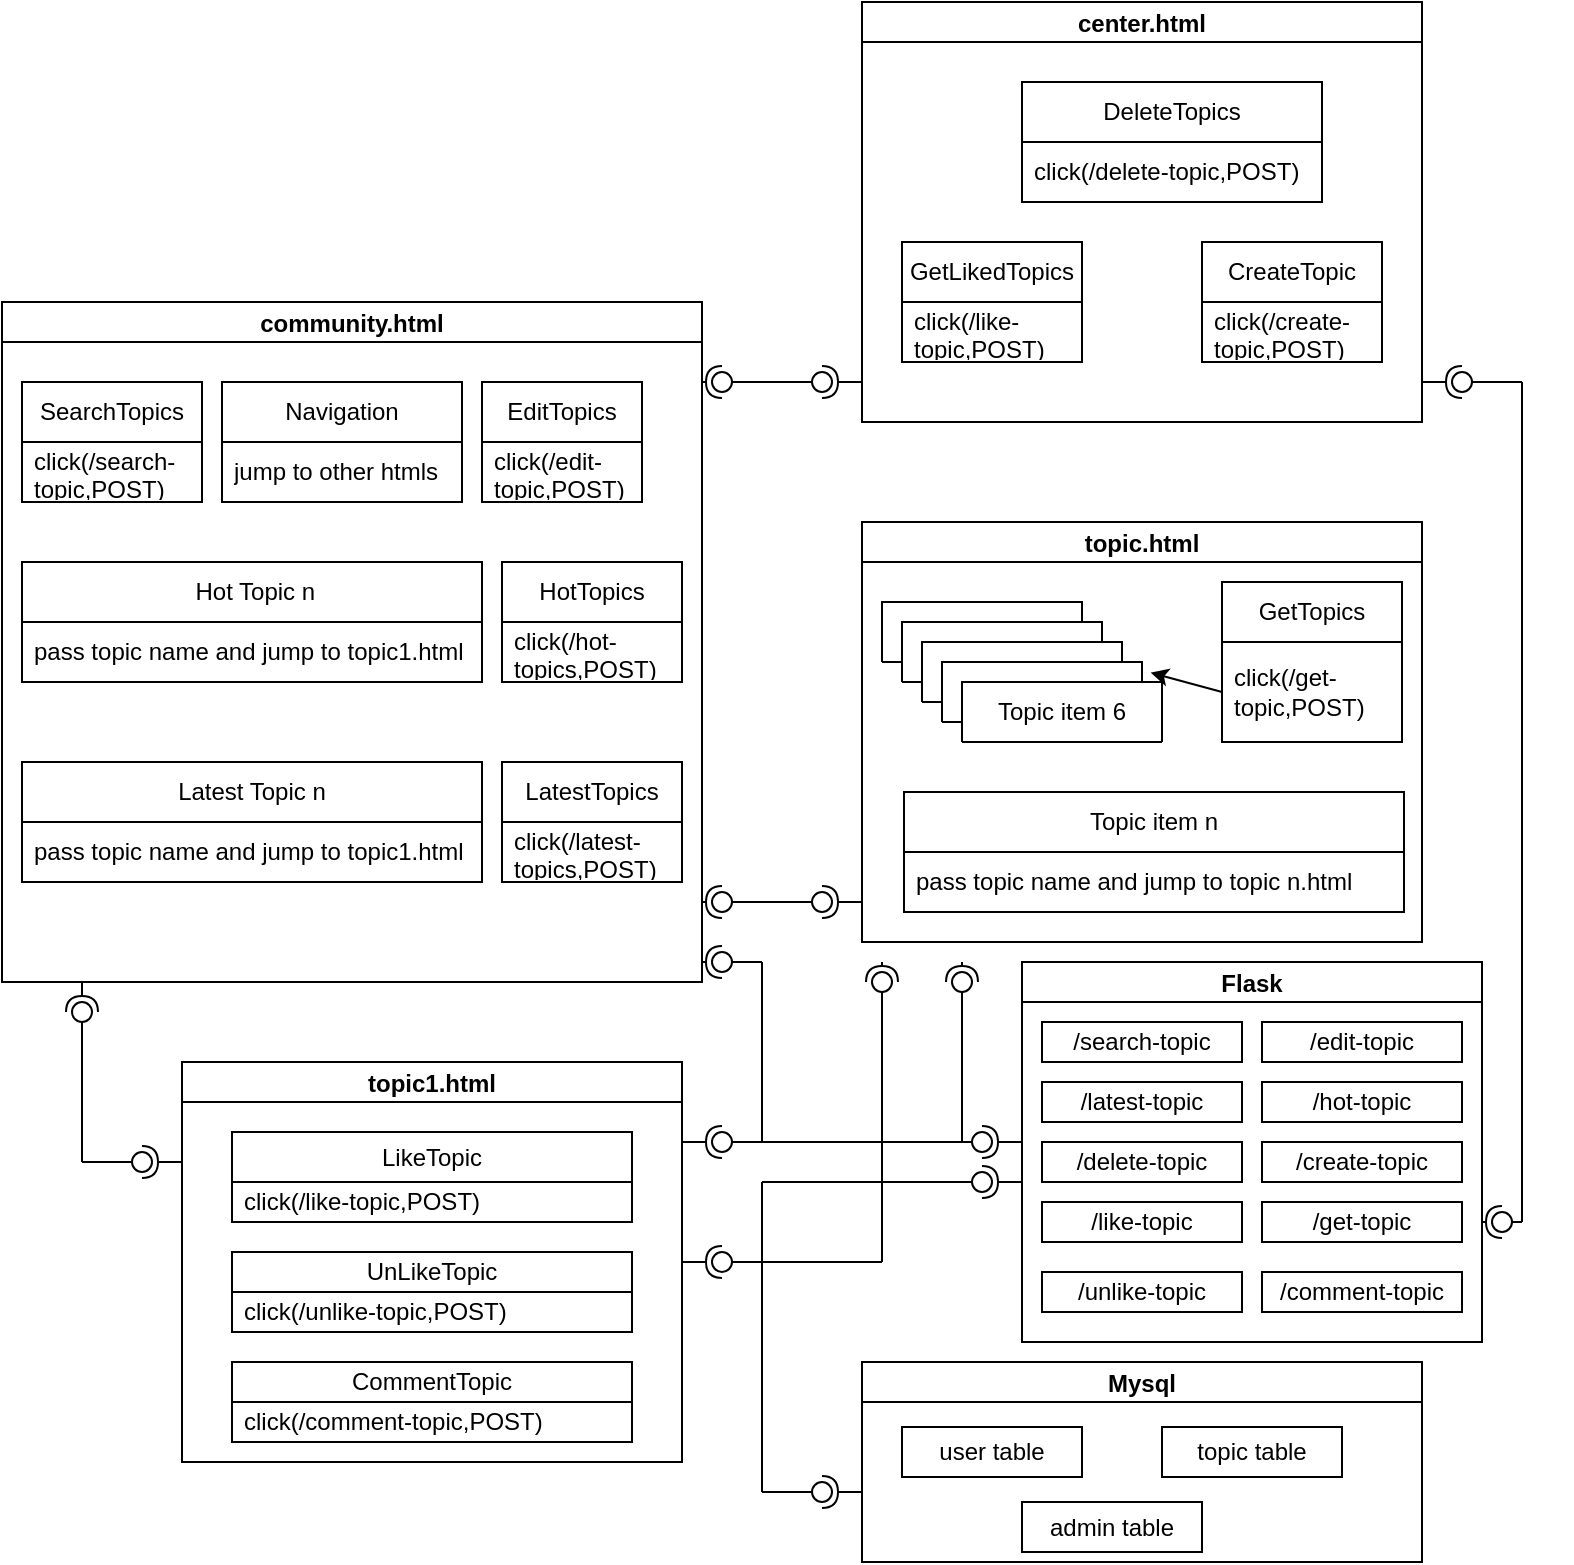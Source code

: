 <mxfile version="25.0.3">
  <diagram name="第 1 页" id="9aU37iixjl-0rO1E9T7V">
    <mxGraphModel dx="912" dy="1890" grid="1" gridSize="10" guides="1" tooltips="1" connect="1" arrows="1" fold="1" page="1" pageScale="1" pageWidth="827" pageHeight="1169" math="0" shadow="0">
      <root>
        <mxCell id="0" />
        <mxCell id="1" parent="0" />
        <mxCell id="UI6-dDAzTKjLKQ1iZGnM-1" value="community.html" style="swimlane;startSize=20;" vertex="1" parent="1">
          <mxGeometry x="10" y="90" width="350" height="340" as="geometry" />
        </mxCell>
        <mxCell id="UI6-dDAzTKjLKQ1iZGnM-4" value="&amp;nbsp;Hot Topic n" style="swimlane;fontStyle=0;childLayout=stackLayout;horizontal=1;startSize=30;horizontalStack=0;resizeParent=1;resizeParentMax=0;resizeLast=0;collapsible=1;marginBottom=0;whiteSpace=wrap;html=1;" vertex="1" parent="UI6-dDAzTKjLKQ1iZGnM-1">
          <mxGeometry x="10" y="130" width="230" height="60" as="geometry" />
        </mxCell>
        <mxCell id="UI6-dDAzTKjLKQ1iZGnM-5" value="pass topic name and jump to topic1.html&amp;nbsp;" style="text;strokeColor=none;fillColor=none;align=left;verticalAlign=middle;spacingLeft=4;spacingRight=4;overflow=hidden;points=[[0,0.5],[1,0.5]];portConstraint=eastwest;rotatable=0;whiteSpace=wrap;html=1;" vertex="1" parent="UI6-dDAzTKjLKQ1iZGnM-4">
          <mxGeometry y="30" width="230" height="30" as="geometry" />
        </mxCell>
        <mxCell id="UI6-dDAzTKjLKQ1iZGnM-6" value="Navigation" style="swimlane;fontStyle=0;childLayout=stackLayout;horizontal=1;startSize=30;horizontalStack=0;resizeParent=1;resizeParentMax=0;resizeLast=0;collapsible=1;marginBottom=0;whiteSpace=wrap;html=1;" vertex="1" parent="UI6-dDAzTKjLKQ1iZGnM-1">
          <mxGeometry x="110" y="40" width="120" height="60" as="geometry" />
        </mxCell>
        <mxCell id="UI6-dDAzTKjLKQ1iZGnM-7" value="jump to other htmls" style="text;strokeColor=none;fillColor=none;align=left;verticalAlign=middle;spacingLeft=4;spacingRight=4;overflow=hidden;points=[[0,0.5],[1,0.5]];portConstraint=eastwest;rotatable=0;whiteSpace=wrap;html=1;" vertex="1" parent="UI6-dDAzTKjLKQ1iZGnM-6">
          <mxGeometry y="30" width="120" height="30" as="geometry" />
        </mxCell>
        <mxCell id="UI6-dDAzTKjLKQ1iZGnM-8" value="SearchTopics" style="swimlane;fontStyle=0;childLayout=stackLayout;horizontal=1;startSize=30;horizontalStack=0;resizeParent=1;resizeParentMax=0;resizeLast=0;collapsible=1;marginBottom=0;whiteSpace=wrap;html=1;" vertex="1" parent="UI6-dDAzTKjLKQ1iZGnM-1">
          <mxGeometry x="10" y="40" width="90" height="60" as="geometry" />
        </mxCell>
        <mxCell id="UI6-dDAzTKjLKQ1iZGnM-9" value="click(/search-topic,POST)" style="text;strokeColor=none;fillColor=none;align=left;verticalAlign=middle;spacingLeft=4;spacingRight=4;overflow=hidden;points=[[0,0.5],[1,0.5]];portConstraint=eastwest;rotatable=0;whiteSpace=wrap;html=1;" vertex="1" parent="UI6-dDAzTKjLKQ1iZGnM-8">
          <mxGeometry y="30" width="90" height="30" as="geometry" />
        </mxCell>
        <mxCell id="UI6-dDAzTKjLKQ1iZGnM-95" value="Latest Topic n" style="swimlane;fontStyle=0;childLayout=stackLayout;horizontal=1;startSize=30;horizontalStack=0;resizeParent=1;resizeParentMax=0;resizeLast=0;collapsible=1;marginBottom=0;whiteSpace=wrap;html=1;" vertex="1" parent="UI6-dDAzTKjLKQ1iZGnM-1">
          <mxGeometry x="10" y="230" width="230" height="60" as="geometry" />
        </mxCell>
        <mxCell id="UI6-dDAzTKjLKQ1iZGnM-96" value="pass topic name and jump to topic1.html&amp;nbsp;" style="text;strokeColor=none;fillColor=none;align=left;verticalAlign=middle;spacingLeft=4;spacingRight=4;overflow=hidden;points=[[0,0.5],[1,0.5]];portConstraint=eastwest;rotatable=0;whiteSpace=wrap;html=1;" vertex="1" parent="UI6-dDAzTKjLKQ1iZGnM-95">
          <mxGeometry y="30" width="230" height="30" as="geometry" />
        </mxCell>
        <mxCell id="UI6-dDAzTKjLKQ1iZGnM-105" value="EditTopics" style="swimlane;fontStyle=0;childLayout=stackLayout;horizontal=1;startSize=30;horizontalStack=0;resizeParent=1;resizeParentMax=0;resizeLast=0;collapsible=1;marginBottom=0;whiteSpace=wrap;html=1;" vertex="1" parent="UI6-dDAzTKjLKQ1iZGnM-1">
          <mxGeometry x="240" y="40" width="80" height="60" as="geometry" />
        </mxCell>
        <mxCell id="UI6-dDAzTKjLKQ1iZGnM-106" value="click(/edit-topic,POST)" style="text;strokeColor=none;fillColor=none;align=left;verticalAlign=middle;spacingLeft=4;spacingRight=4;overflow=hidden;points=[[0,0.5],[1,0.5]];portConstraint=eastwest;rotatable=0;whiteSpace=wrap;html=1;" vertex="1" parent="UI6-dDAzTKjLKQ1iZGnM-105">
          <mxGeometry y="30" width="80" height="30" as="geometry" />
        </mxCell>
        <mxCell id="UI6-dDAzTKjLKQ1iZGnM-107" value="HotTopics" style="swimlane;fontStyle=0;childLayout=stackLayout;horizontal=1;startSize=30;horizontalStack=0;resizeParent=1;resizeParentMax=0;resizeLast=0;collapsible=1;marginBottom=0;whiteSpace=wrap;html=1;" vertex="1" parent="UI6-dDAzTKjLKQ1iZGnM-1">
          <mxGeometry x="250" y="130" width="90" height="60" as="geometry" />
        </mxCell>
        <mxCell id="UI6-dDAzTKjLKQ1iZGnM-108" value="click(/hot-topics,POST)" style="text;strokeColor=none;fillColor=none;align=left;verticalAlign=middle;spacingLeft=4;spacingRight=4;overflow=hidden;points=[[0,0.5],[1,0.5]];portConstraint=eastwest;rotatable=0;whiteSpace=wrap;html=1;" vertex="1" parent="UI6-dDAzTKjLKQ1iZGnM-107">
          <mxGeometry y="30" width="90" height="30" as="geometry" />
        </mxCell>
        <mxCell id="UI6-dDAzTKjLKQ1iZGnM-124" value="LatestTopics" style="swimlane;fontStyle=0;childLayout=stackLayout;horizontal=1;startSize=30;horizontalStack=0;resizeParent=1;resizeParentMax=0;resizeLast=0;collapsible=1;marginBottom=0;whiteSpace=wrap;html=1;" vertex="1" parent="UI6-dDAzTKjLKQ1iZGnM-1">
          <mxGeometry x="250" y="230" width="90" height="60" as="geometry" />
        </mxCell>
        <mxCell id="UI6-dDAzTKjLKQ1iZGnM-125" value="click(/latest-topics,POST)" style="text;strokeColor=none;fillColor=none;align=left;verticalAlign=middle;spacingLeft=4;spacingRight=4;overflow=hidden;points=[[0,0.5],[1,0.5]];portConstraint=eastwest;rotatable=0;whiteSpace=wrap;html=1;" vertex="1" parent="UI6-dDAzTKjLKQ1iZGnM-124">
          <mxGeometry y="30" width="90" height="30" as="geometry" />
        </mxCell>
        <mxCell id="UI6-dDAzTKjLKQ1iZGnM-11" value="topic1.html" style="swimlane;startSize=20;" vertex="1" parent="1">
          <mxGeometry x="100" y="470" width="250" height="200" as="geometry" />
        </mxCell>
        <mxCell id="UI6-dDAzTKjLKQ1iZGnM-14" value="LikeTopic" style="swimlane;fontStyle=0;childLayout=stackLayout;horizontal=1;startSize=25;horizontalStack=0;resizeParent=1;resizeParentMax=0;resizeLast=0;collapsible=1;marginBottom=0;whiteSpace=wrap;html=1;" vertex="1" parent="UI6-dDAzTKjLKQ1iZGnM-11">
          <mxGeometry x="25" y="35" width="200" height="45" as="geometry" />
        </mxCell>
        <mxCell id="UI6-dDAzTKjLKQ1iZGnM-15" value="click(/like-topic,POST)" style="text;strokeColor=none;fillColor=none;align=left;verticalAlign=middle;spacingLeft=4;spacingRight=4;overflow=hidden;points=[[0,0.5],[1,0.5]];portConstraint=eastwest;rotatable=0;whiteSpace=wrap;html=1;" vertex="1" parent="UI6-dDAzTKjLKQ1iZGnM-14">
          <mxGeometry y="25" width="200" height="20" as="geometry" />
        </mxCell>
        <mxCell id="UI6-dDAzTKjLKQ1iZGnM-99" value="UnLikeTopic" style="swimlane;fontStyle=0;childLayout=stackLayout;horizontal=1;startSize=20;horizontalStack=0;resizeParent=1;resizeParentMax=0;resizeLast=0;collapsible=1;marginBottom=0;whiteSpace=wrap;html=1;" vertex="1" parent="UI6-dDAzTKjLKQ1iZGnM-11">
          <mxGeometry x="25" y="95" width="200" height="40" as="geometry" />
        </mxCell>
        <mxCell id="UI6-dDAzTKjLKQ1iZGnM-100" value="click(/unlike-topic,POST)" style="text;strokeColor=none;fillColor=none;align=left;verticalAlign=middle;spacingLeft=4;spacingRight=4;overflow=hidden;points=[[0,0.5],[1,0.5]];portConstraint=eastwest;rotatable=0;whiteSpace=wrap;html=1;" vertex="1" parent="UI6-dDAzTKjLKQ1iZGnM-99">
          <mxGeometry y="20" width="200" height="20" as="geometry" />
        </mxCell>
        <mxCell id="UI6-dDAzTKjLKQ1iZGnM-147" value="CommentTopic" style="swimlane;fontStyle=0;childLayout=stackLayout;horizontal=1;startSize=20;horizontalStack=0;resizeParent=1;resizeParentMax=0;resizeLast=0;collapsible=1;marginBottom=0;whiteSpace=wrap;html=1;" vertex="1" parent="UI6-dDAzTKjLKQ1iZGnM-11">
          <mxGeometry x="25" y="150" width="200" height="40" as="geometry" />
        </mxCell>
        <mxCell id="UI6-dDAzTKjLKQ1iZGnM-148" value="click(/comment-topic,POST)" style="text;strokeColor=none;fillColor=none;align=left;verticalAlign=middle;spacingLeft=4;spacingRight=4;overflow=hidden;points=[[0,0.5],[1,0.5]];portConstraint=eastwest;rotatable=0;whiteSpace=wrap;html=1;" vertex="1" parent="UI6-dDAzTKjLKQ1iZGnM-147">
          <mxGeometry y="20" width="200" height="20" as="geometry" />
        </mxCell>
        <mxCell id="UI6-dDAzTKjLKQ1iZGnM-16" value="topic.html" style="swimlane;startSize=20;" vertex="1" parent="1">
          <mxGeometry x="440" y="200" width="280" height="210" as="geometry" />
        </mxCell>
        <mxCell id="UI6-dDAzTKjLKQ1iZGnM-97" value="Topic item 1" style="swimlane;fontStyle=0;childLayout=stackLayout;horizontal=1;startSize=30;horizontalStack=0;resizeParent=1;resizeParentMax=0;resizeLast=0;collapsible=1;marginBottom=0;whiteSpace=wrap;html=1;" vertex="1" collapsed="1" parent="UI6-dDAzTKjLKQ1iZGnM-16">
          <mxGeometry x="10" y="40" width="100" height="30" as="geometry">
            <mxRectangle y="40" width="230" height="60" as="alternateBounds" />
          </mxGeometry>
        </mxCell>
        <mxCell id="UI6-dDAzTKjLKQ1iZGnM-98" value="pass topic name and jump to topic1.html&amp;nbsp;" style="text;strokeColor=none;fillColor=none;align=left;verticalAlign=middle;spacingLeft=4;spacingRight=4;overflow=hidden;points=[[0,0.5],[1,0.5]];portConstraint=eastwest;rotatable=0;whiteSpace=wrap;html=1;" vertex="1" parent="UI6-dDAzTKjLKQ1iZGnM-97">
          <mxGeometry y="30" width="230" height="30" as="geometry" />
        </mxCell>
        <mxCell id="UI6-dDAzTKjLKQ1iZGnM-144" value="GetTopics" style="swimlane;fontStyle=0;childLayout=stackLayout;horizontal=1;startSize=30;horizontalStack=0;resizeParent=1;resizeParentMax=0;resizeLast=0;collapsible=1;marginBottom=0;whiteSpace=wrap;html=1;" vertex="1" parent="UI6-dDAzTKjLKQ1iZGnM-16">
          <mxGeometry x="180" y="30" width="90" height="80" as="geometry" />
        </mxCell>
        <mxCell id="UI6-dDAzTKjLKQ1iZGnM-145" value="click(/get-topic,POST)" style="text;strokeColor=none;fillColor=none;align=left;verticalAlign=middle;spacingLeft=4;spacingRight=4;overflow=hidden;points=[[0,0.5],[1,0.5]];portConstraint=eastwest;rotatable=0;whiteSpace=wrap;html=1;" vertex="1" parent="UI6-dDAzTKjLKQ1iZGnM-144">
          <mxGeometry y="30" width="90" height="50" as="geometry" />
        </mxCell>
        <mxCell id="UI6-dDAzTKjLKQ1iZGnM-21" value="Flask" style="swimlane;startSize=20;" vertex="1" parent="1">
          <mxGeometry x="520" y="420" width="230" height="190" as="geometry" />
        </mxCell>
        <mxCell id="UI6-dDAzTKjLKQ1iZGnM-22" value="/search-topic" style="whiteSpace=wrap;html=1;" vertex="1" parent="UI6-dDAzTKjLKQ1iZGnM-21">
          <mxGeometry x="10" y="30" width="100" height="20" as="geometry" />
        </mxCell>
        <mxCell id="UI6-dDAzTKjLKQ1iZGnM-23" value="/edit-topic" style="whiteSpace=wrap;html=1;" vertex="1" parent="UI6-dDAzTKjLKQ1iZGnM-21">
          <mxGeometry x="120" y="30" width="100" height="20" as="geometry" />
        </mxCell>
        <mxCell id="UI6-dDAzTKjLKQ1iZGnM-24" value="/latest-topic" style="whiteSpace=wrap;html=1;" vertex="1" parent="UI6-dDAzTKjLKQ1iZGnM-21">
          <mxGeometry x="10" y="60" width="100" height="20" as="geometry" />
        </mxCell>
        <mxCell id="UI6-dDAzTKjLKQ1iZGnM-25" value="/hot-topic" style="whiteSpace=wrap;html=1;" vertex="1" parent="UI6-dDAzTKjLKQ1iZGnM-21">
          <mxGeometry x="120" y="60" width="100" height="20" as="geometry" />
        </mxCell>
        <mxCell id="UI6-dDAzTKjLKQ1iZGnM-26" value="/delete-topic" style="whiteSpace=wrap;html=1;" vertex="1" parent="UI6-dDAzTKjLKQ1iZGnM-21">
          <mxGeometry x="10" y="90" width="100" height="20" as="geometry" />
        </mxCell>
        <mxCell id="UI6-dDAzTKjLKQ1iZGnM-153" value="/like-topic" style="whiteSpace=wrap;html=1;" vertex="1" parent="UI6-dDAzTKjLKQ1iZGnM-21">
          <mxGeometry x="10" y="120" width="100" height="20" as="geometry" />
        </mxCell>
        <mxCell id="UI6-dDAzTKjLKQ1iZGnM-152" value="/create-topic" style="whiteSpace=wrap;html=1;" vertex="1" parent="UI6-dDAzTKjLKQ1iZGnM-21">
          <mxGeometry x="120" y="90" width="100" height="20" as="geometry" />
        </mxCell>
        <mxCell id="UI6-dDAzTKjLKQ1iZGnM-151" value="/get-topic" style="whiteSpace=wrap;html=1;" vertex="1" parent="UI6-dDAzTKjLKQ1iZGnM-21">
          <mxGeometry x="120" y="120" width="100" height="20" as="geometry" />
        </mxCell>
        <mxCell id="UI6-dDAzTKjLKQ1iZGnM-150" value="/comment-topic" style="whiteSpace=wrap;html=1;" vertex="1" parent="UI6-dDAzTKjLKQ1iZGnM-21">
          <mxGeometry x="120" y="155" width="100" height="20" as="geometry" />
        </mxCell>
        <mxCell id="UI6-dDAzTKjLKQ1iZGnM-154" value="/unlike-topic" style="whiteSpace=wrap;html=1;" vertex="1" parent="UI6-dDAzTKjLKQ1iZGnM-21">
          <mxGeometry x="10" y="155" width="100" height="20" as="geometry" />
        </mxCell>
        <mxCell id="UI6-dDAzTKjLKQ1iZGnM-27" value="Mysql" style="swimlane;startSize=20;" vertex="1" parent="1">
          <mxGeometry x="440" y="620" width="280" height="100" as="geometry" />
        </mxCell>
        <mxCell id="UI6-dDAzTKjLKQ1iZGnM-28" value="user table" style="whiteSpace=wrap;html=1;" vertex="1" parent="UI6-dDAzTKjLKQ1iZGnM-27">
          <mxGeometry x="20" y="32.5" width="90" height="25" as="geometry" />
        </mxCell>
        <mxCell id="UI6-dDAzTKjLKQ1iZGnM-30" value="admin table" style="whiteSpace=wrap;html=1;" vertex="1" parent="UI6-dDAzTKjLKQ1iZGnM-27">
          <mxGeometry x="80" y="70" width="90" height="25" as="geometry" />
        </mxCell>
        <mxCell id="UI6-dDAzTKjLKQ1iZGnM-60" value="topic table" style="whiteSpace=wrap;html=1;" vertex="1" parent="UI6-dDAzTKjLKQ1iZGnM-27">
          <mxGeometry x="150" y="32.5" width="90" height="25" as="geometry" />
        </mxCell>
        <mxCell id="UI6-dDAzTKjLKQ1iZGnM-31" value="" style="rounded=0;orthogonalLoop=1;jettySize=auto;html=1;endArrow=oval;endFill=0;sketch=0;sourcePerimeterSpacing=0;targetPerimeterSpacing=0;endSize=10;" edge="1" parent="1" target="UI6-dDAzTKjLKQ1iZGnM-43">
          <mxGeometry relative="1" as="geometry">
            <mxPoint x="390" y="390" as="sourcePoint" />
          </mxGeometry>
        </mxCell>
        <mxCell id="UI6-dDAzTKjLKQ1iZGnM-32" value="" style="rounded=0;orthogonalLoop=1;jettySize=auto;html=1;endArrow=halfCircle;endFill=0;endSize=6;strokeWidth=1;sketch=0;entryX=0.405;entryY=0.595;entryDx=0;entryDy=0;entryPerimeter=0;" edge="1" parent="1" target="UI6-dDAzTKjLKQ1iZGnM-34">
          <mxGeometry relative="1" as="geometry">
            <mxPoint x="50" y="430" as="sourcePoint" />
            <mxPoint x="50" y="440" as="targetPoint" />
          </mxGeometry>
        </mxCell>
        <mxCell id="UI6-dDAzTKjLKQ1iZGnM-33" value="" style="rounded=0;orthogonalLoop=1;jettySize=auto;html=1;endArrow=oval;endFill=0;sketch=0;sourcePerimeterSpacing=0;targetPerimeterSpacing=0;endSize=10;" edge="1" parent="1" target="UI6-dDAzTKjLKQ1iZGnM-34">
          <mxGeometry relative="1" as="geometry">
            <mxPoint x="50" y="520" as="sourcePoint" />
          </mxGeometry>
        </mxCell>
        <mxCell id="UI6-dDAzTKjLKQ1iZGnM-34" value="" style="ellipse;whiteSpace=wrap;html=1;align=center;aspect=fixed;fillColor=none;strokeColor=none;resizable=0;perimeter=centerPerimeter;rotatable=0;allowArrows=0;points=[];outlineConnect=1;" vertex="1" parent="1">
          <mxGeometry x="45" y="440" width="10" height="10" as="geometry" />
        </mxCell>
        <mxCell id="UI6-dDAzTKjLKQ1iZGnM-35" value="" style="rounded=0;orthogonalLoop=1;jettySize=auto;html=1;endArrow=halfCircle;endFill=0;endSize=6;strokeWidth=1;sketch=0;" edge="1" parent="1" target="UI6-dDAzTKjLKQ1iZGnM-37">
          <mxGeometry relative="1" as="geometry">
            <mxPoint x="100" y="520" as="sourcePoint" />
          </mxGeometry>
        </mxCell>
        <mxCell id="UI6-dDAzTKjLKQ1iZGnM-36" value="" style="rounded=0;orthogonalLoop=1;jettySize=auto;html=1;endArrow=oval;endFill=0;sketch=0;sourcePerimeterSpacing=0;targetPerimeterSpacing=0;endSize=10;" edge="1" parent="1" target="UI6-dDAzTKjLKQ1iZGnM-37">
          <mxGeometry relative="1" as="geometry">
            <mxPoint x="50" y="520" as="sourcePoint" />
          </mxGeometry>
        </mxCell>
        <mxCell id="UI6-dDAzTKjLKQ1iZGnM-37" value="" style="ellipse;whiteSpace=wrap;html=1;align=center;aspect=fixed;fillColor=none;strokeColor=none;resizable=0;perimeter=centerPerimeter;rotatable=0;allowArrows=0;points=[];outlineConnect=1;" vertex="1" parent="1">
          <mxGeometry x="75" y="515" width="10" height="10" as="geometry" />
        </mxCell>
        <mxCell id="UI6-dDAzTKjLKQ1iZGnM-38" value="" style="rounded=0;orthogonalLoop=1;jettySize=auto;html=1;endArrow=halfCircle;endFill=0;endSize=6;strokeWidth=1;sketch=0;" edge="1" parent="1">
          <mxGeometry relative="1" as="geometry">
            <mxPoint x="360" y="390" as="sourcePoint" />
            <mxPoint x="370" y="390" as="targetPoint" />
          </mxGeometry>
        </mxCell>
        <mxCell id="UI6-dDAzTKjLKQ1iZGnM-39" value="" style="rounded=0;orthogonalLoop=1;jettySize=auto;html=1;endArrow=oval;endFill=0;sketch=0;sourcePerimeterSpacing=0;targetPerimeterSpacing=0;endSize=10;" edge="1" parent="1">
          <mxGeometry relative="1" as="geometry">
            <mxPoint x="390" y="390" as="sourcePoint" />
            <mxPoint x="370" y="390" as="targetPoint" />
          </mxGeometry>
        </mxCell>
        <mxCell id="UI6-dDAzTKjLKQ1iZGnM-40" value="" style="ellipse;whiteSpace=wrap;html=1;align=center;aspect=fixed;fillColor=none;strokeColor=none;resizable=0;perimeter=centerPerimeter;rotatable=0;allowArrows=0;points=[];outlineConnect=1;" vertex="1" parent="1">
          <mxGeometry x="400" y="350" width="10" height="10" as="geometry" />
        </mxCell>
        <mxCell id="UI6-dDAzTKjLKQ1iZGnM-41" value="" style="rounded=0;orthogonalLoop=1;jettySize=auto;html=1;endArrow=halfCircle;endFill=0;endSize=6;strokeWidth=1;sketch=0;" edge="1" parent="1" source="UI6-dDAzTKjLKQ1iZGnM-43">
          <mxGeometry relative="1" as="geometry">
            <mxPoint x="440" y="390" as="sourcePoint" />
            <mxPoint x="420" y="390" as="targetPoint" />
          </mxGeometry>
        </mxCell>
        <mxCell id="UI6-dDAzTKjLKQ1iZGnM-42" value="" style="rounded=0;orthogonalLoop=1;jettySize=auto;html=1;endArrow=halfCircle;endFill=0;endSize=6;strokeWidth=1;sketch=0;" edge="1" parent="1" target="UI6-dDAzTKjLKQ1iZGnM-43">
          <mxGeometry relative="1" as="geometry">
            <mxPoint x="440" y="390" as="sourcePoint" />
            <mxPoint x="420" y="390" as="targetPoint" />
          </mxGeometry>
        </mxCell>
        <mxCell id="UI6-dDAzTKjLKQ1iZGnM-43" value="" style="ellipse;whiteSpace=wrap;html=1;align=center;aspect=fixed;fillColor=none;strokeColor=none;resizable=0;perimeter=centerPerimeter;rotatable=0;allowArrows=0;points=[];outlineConnect=1;" vertex="1" parent="1">
          <mxGeometry x="415" y="385" width="10" height="10" as="geometry" />
        </mxCell>
        <mxCell id="UI6-dDAzTKjLKQ1iZGnM-44" value="" style="rounded=0;orthogonalLoop=1;jettySize=auto;html=1;endArrow=halfCircle;endFill=0;endSize=6;strokeWidth=1;sketch=0;" edge="1" parent="1" target="UI6-dDAzTKjLKQ1iZGnM-46">
          <mxGeometry relative="1" as="geometry">
            <mxPoint x="520" y="510" as="sourcePoint" />
          </mxGeometry>
        </mxCell>
        <mxCell id="UI6-dDAzTKjLKQ1iZGnM-45" value="" style="rounded=0;orthogonalLoop=1;jettySize=auto;html=1;endArrow=oval;endFill=0;sketch=0;sourcePerimeterSpacing=0;targetPerimeterSpacing=0;endSize=10;" edge="1" parent="1" target="UI6-dDAzTKjLKQ1iZGnM-46">
          <mxGeometry relative="1" as="geometry">
            <mxPoint x="470" y="510" as="sourcePoint" />
          </mxGeometry>
        </mxCell>
        <mxCell id="UI6-dDAzTKjLKQ1iZGnM-46" value="" style="ellipse;whiteSpace=wrap;html=1;align=center;aspect=fixed;fillColor=none;strokeColor=none;resizable=0;perimeter=centerPerimeter;rotatable=0;allowArrows=0;points=[];outlineConnect=1;" vertex="1" parent="1">
          <mxGeometry x="495" y="505" width="10" height="10" as="geometry" />
        </mxCell>
        <mxCell id="UI6-dDAzTKjLKQ1iZGnM-47" value="" style="rounded=0;orthogonalLoop=1;jettySize=auto;html=1;endArrow=halfCircle;endFill=0;endSize=6;strokeWidth=1;sketch=0;" edge="1" parent="1" target="UI6-dDAzTKjLKQ1iZGnM-49">
          <mxGeometry relative="1" as="geometry">
            <mxPoint x="440" y="685" as="sourcePoint" />
          </mxGeometry>
        </mxCell>
        <mxCell id="UI6-dDAzTKjLKQ1iZGnM-48" value="" style="rounded=0;orthogonalLoop=1;jettySize=auto;html=1;endArrow=oval;endFill=0;sketch=0;sourcePerimeterSpacing=0;targetPerimeterSpacing=0;endSize=10;" edge="1" parent="1" target="UI6-dDAzTKjLKQ1iZGnM-49">
          <mxGeometry relative="1" as="geometry">
            <mxPoint x="390" y="685" as="sourcePoint" />
          </mxGeometry>
        </mxCell>
        <mxCell id="UI6-dDAzTKjLKQ1iZGnM-49" value="" style="ellipse;whiteSpace=wrap;html=1;align=center;aspect=fixed;fillColor=none;strokeColor=none;resizable=0;perimeter=centerPerimeter;rotatable=0;allowArrows=0;points=[];outlineConnect=1;" vertex="1" parent="1">
          <mxGeometry x="415" y="680" width="10" height="10" as="geometry" />
        </mxCell>
        <mxCell id="UI6-dDAzTKjLKQ1iZGnM-50" value="" style="rounded=0;orthogonalLoop=1;jettySize=auto;html=1;endArrow=halfCircle;endFill=0;endSize=6;strokeWidth=1;sketch=0;" edge="1" parent="1" target="UI6-dDAzTKjLKQ1iZGnM-52">
          <mxGeometry relative="1" as="geometry">
            <mxPoint x="520" y="530" as="sourcePoint" />
          </mxGeometry>
        </mxCell>
        <mxCell id="UI6-dDAzTKjLKQ1iZGnM-51" value="" style="rounded=0;orthogonalLoop=1;jettySize=auto;html=1;endArrow=oval;endFill=0;sketch=0;sourcePerimeterSpacing=0;targetPerimeterSpacing=0;endSize=10;" edge="1" parent="1" target="UI6-dDAzTKjLKQ1iZGnM-52">
          <mxGeometry relative="1" as="geometry">
            <mxPoint x="480" y="530" as="sourcePoint" />
          </mxGeometry>
        </mxCell>
        <mxCell id="UI6-dDAzTKjLKQ1iZGnM-52" value="" style="ellipse;whiteSpace=wrap;html=1;align=center;aspect=fixed;fillColor=none;strokeColor=none;resizable=0;perimeter=centerPerimeter;rotatable=0;allowArrows=0;points=[];outlineConnect=1;" vertex="1" parent="1">
          <mxGeometry x="495" y="525" width="10" height="10" as="geometry" />
        </mxCell>
        <mxCell id="UI6-dDAzTKjLKQ1iZGnM-57" value="" style="endArrow=none;html=1;rounded=0;" edge="1" parent="1">
          <mxGeometry width="50" height="50" relative="1" as="geometry">
            <mxPoint x="490" y="510" as="sourcePoint" />
            <mxPoint x="490" y="440" as="targetPoint" />
          </mxGeometry>
        </mxCell>
        <mxCell id="UI6-dDAzTKjLKQ1iZGnM-58" value="" style="endArrow=none;html=1;rounded=0;" edge="1" parent="1">
          <mxGeometry width="50" height="50" relative="1" as="geometry">
            <mxPoint x="390" y="530" as="sourcePoint" />
            <mxPoint x="480" y="530" as="targetPoint" />
          </mxGeometry>
        </mxCell>
        <mxCell id="UI6-dDAzTKjLKQ1iZGnM-59" value="" style="endArrow=none;html=1;rounded=0;" edge="1" parent="1">
          <mxGeometry width="50" height="50" relative="1" as="geometry">
            <mxPoint x="390" y="685" as="sourcePoint" />
            <mxPoint x="390" y="530" as="targetPoint" />
          </mxGeometry>
        </mxCell>
        <mxCell id="UI6-dDAzTKjLKQ1iZGnM-62" value="center.html" style="swimlane;startSize=20;" vertex="1" parent="1">
          <mxGeometry x="440" y="-60" width="280" height="210" as="geometry" />
        </mxCell>
        <mxCell id="UI6-dDAzTKjLKQ1iZGnM-63" value="GetLikedTopics" style="swimlane;fontStyle=0;childLayout=stackLayout;horizontal=1;startSize=30;horizontalStack=0;resizeParent=1;resizeParentMax=0;resizeLast=0;collapsible=1;marginBottom=0;whiteSpace=wrap;html=1;" vertex="1" parent="UI6-dDAzTKjLKQ1iZGnM-62">
          <mxGeometry x="20" y="120" width="90" height="60" as="geometry" />
        </mxCell>
        <mxCell id="UI6-dDAzTKjLKQ1iZGnM-64" value="click(/like-topic,POST)" style="text;strokeColor=none;fillColor=none;align=left;verticalAlign=middle;spacingLeft=4;spacingRight=4;overflow=hidden;points=[[0,0.5],[1,0.5]];portConstraint=eastwest;rotatable=0;whiteSpace=wrap;html=1;" vertex="1" parent="UI6-dDAzTKjLKQ1iZGnM-63">
          <mxGeometry y="30" width="90" height="30" as="geometry" />
        </mxCell>
        <mxCell id="UI6-dDAzTKjLKQ1iZGnM-101" value="CreateTopic" style="swimlane;fontStyle=0;childLayout=stackLayout;horizontal=1;startSize=30;horizontalStack=0;resizeParent=1;resizeParentMax=0;resizeLast=0;collapsible=1;marginBottom=0;whiteSpace=wrap;html=1;" vertex="1" parent="UI6-dDAzTKjLKQ1iZGnM-62">
          <mxGeometry x="170" y="120" width="90" height="60" as="geometry" />
        </mxCell>
        <mxCell id="UI6-dDAzTKjLKQ1iZGnM-102" value="click(/create-topic,POST)" style="text;strokeColor=none;fillColor=none;align=left;verticalAlign=middle;spacingLeft=4;spacingRight=4;overflow=hidden;points=[[0,0.5],[1,0.5]];portConstraint=eastwest;rotatable=0;whiteSpace=wrap;html=1;" vertex="1" parent="UI6-dDAzTKjLKQ1iZGnM-101">
          <mxGeometry y="30" width="90" height="30" as="geometry" />
        </mxCell>
        <mxCell id="UI6-dDAzTKjLKQ1iZGnM-103" value="DeleteTopics" style="swimlane;fontStyle=0;childLayout=stackLayout;horizontal=1;startSize=30;horizontalStack=0;resizeParent=1;resizeParentMax=0;resizeLast=0;collapsible=1;marginBottom=0;whiteSpace=wrap;html=1;" vertex="1" parent="UI6-dDAzTKjLKQ1iZGnM-62">
          <mxGeometry x="80" y="40" width="150" height="60" as="geometry" />
        </mxCell>
        <mxCell id="UI6-dDAzTKjLKQ1iZGnM-104" value="click(/delete-topic,POST)" style="text;strokeColor=none;fillColor=none;align=left;verticalAlign=middle;spacingLeft=4;spacingRight=4;overflow=hidden;points=[[0,0.5],[1,0.5]];portConstraint=eastwest;rotatable=0;whiteSpace=wrap;html=1;" vertex="1" parent="UI6-dDAzTKjLKQ1iZGnM-103">
          <mxGeometry y="30" width="150" height="30" as="geometry" />
        </mxCell>
        <mxCell id="UI6-dDAzTKjLKQ1iZGnM-72" value="" style="rounded=0;orthogonalLoop=1;jettySize=auto;html=1;endArrow=halfCircle;endFill=0;endSize=6;strokeWidth=1;sketch=0;" edge="1" parent="1">
          <mxGeometry relative="1" as="geometry">
            <mxPoint x="490" y="420" as="sourcePoint" />
            <mxPoint x="490" y="430" as="targetPoint" />
          </mxGeometry>
        </mxCell>
        <mxCell id="UI6-dDAzTKjLKQ1iZGnM-73" value="" style="rounded=0;orthogonalLoop=1;jettySize=auto;html=1;endArrow=oval;endFill=0;sketch=0;sourcePerimeterSpacing=0;targetPerimeterSpacing=0;endSize=10;" edge="1" parent="1">
          <mxGeometry relative="1" as="geometry">
            <mxPoint x="490" y="440" as="sourcePoint" />
            <mxPoint x="490" y="430" as="targetPoint" />
          </mxGeometry>
        </mxCell>
        <mxCell id="UI6-dDAzTKjLKQ1iZGnM-74" value="" style="ellipse;whiteSpace=wrap;html=1;align=center;aspect=fixed;fillColor=none;strokeColor=none;resizable=0;perimeter=centerPerimeter;rotatable=0;allowArrows=0;points=[];outlineConnect=1;" vertex="1" parent="1">
          <mxGeometry x="440" y="430" width="10" height="10" as="geometry" />
        </mxCell>
        <mxCell id="UI6-dDAzTKjLKQ1iZGnM-75" value="" style="rounded=0;orthogonalLoop=1;jettySize=auto;html=1;endArrow=halfCircle;endFill=0;endSize=6;strokeWidth=1;sketch=0;" edge="1" parent="1">
          <mxGeometry relative="1" as="geometry">
            <mxPoint x="360" y="130" as="sourcePoint" />
            <mxPoint x="370" y="130" as="targetPoint" />
          </mxGeometry>
        </mxCell>
        <mxCell id="UI6-dDAzTKjLKQ1iZGnM-76" value="" style="rounded=0;orthogonalLoop=1;jettySize=auto;html=1;endArrow=oval;endFill=0;sketch=0;sourcePerimeterSpacing=0;targetPerimeterSpacing=0;endSize=10;" edge="1" parent="1">
          <mxGeometry relative="1" as="geometry">
            <mxPoint x="390" y="130" as="sourcePoint" />
            <mxPoint x="370" y="130" as="targetPoint" />
          </mxGeometry>
        </mxCell>
        <mxCell id="UI6-dDAzTKjLKQ1iZGnM-77" value="" style="ellipse;whiteSpace=wrap;html=1;align=center;aspect=fixed;fillColor=none;strokeColor=none;resizable=0;perimeter=centerPerimeter;rotatable=0;allowArrows=0;points=[];outlineConnect=1;" vertex="1" parent="1">
          <mxGeometry x="375" y="140" width="10" height="10" as="geometry" />
        </mxCell>
        <mxCell id="UI6-dDAzTKjLKQ1iZGnM-78" value="" style="rounded=0;orthogonalLoop=1;jettySize=auto;html=1;endArrow=halfCircle;endFill=0;endSize=6;strokeWidth=1;sketch=0;" edge="1" parent="1">
          <mxGeometry relative="1" as="geometry">
            <mxPoint x="440" y="130" as="sourcePoint" />
            <mxPoint x="420" y="130" as="targetPoint" />
          </mxGeometry>
        </mxCell>
        <mxCell id="UI6-dDAzTKjLKQ1iZGnM-79" value="" style="rounded=0;orthogonalLoop=1;jettySize=auto;html=1;endArrow=oval;endFill=0;sketch=0;sourcePerimeterSpacing=0;targetPerimeterSpacing=0;endSize=10;" edge="1" parent="1">
          <mxGeometry relative="1" as="geometry">
            <mxPoint x="390" y="130" as="sourcePoint" />
            <mxPoint x="420" y="130" as="targetPoint" />
          </mxGeometry>
        </mxCell>
        <mxCell id="UI6-dDAzTKjLKQ1iZGnM-80" value="" style="ellipse;whiteSpace=wrap;html=1;align=center;aspect=fixed;fillColor=none;strokeColor=none;resizable=0;perimeter=centerPerimeter;rotatable=0;allowArrows=0;points=[];outlineConnect=1;" vertex="1" parent="1">
          <mxGeometry x="415" y="130" width="10" height="10" as="geometry" />
        </mxCell>
        <mxCell id="UI6-dDAzTKjLKQ1iZGnM-81" value="" style="rounded=0;orthogonalLoop=1;jettySize=auto;html=1;endArrow=halfCircle;endFill=0;endSize=6;strokeWidth=1;sketch=0;" edge="1" target="UI6-dDAzTKjLKQ1iZGnM-83" parent="1">
          <mxGeometry relative="1" as="geometry">
            <mxPoint x="350" y="510" as="sourcePoint" />
          </mxGeometry>
        </mxCell>
        <mxCell id="UI6-dDAzTKjLKQ1iZGnM-82" value="" style="rounded=0;orthogonalLoop=1;jettySize=auto;html=1;endArrow=oval;endFill=0;sketch=0;sourcePerimeterSpacing=0;targetPerimeterSpacing=0;endSize=10;" edge="1" target="UI6-dDAzTKjLKQ1iZGnM-83" parent="1">
          <mxGeometry relative="1" as="geometry">
            <mxPoint x="470" y="510" as="sourcePoint" />
          </mxGeometry>
        </mxCell>
        <mxCell id="UI6-dDAzTKjLKQ1iZGnM-83" value="" style="ellipse;whiteSpace=wrap;html=1;align=center;aspect=fixed;fillColor=none;strokeColor=none;resizable=0;perimeter=centerPerimeter;rotatable=0;allowArrows=0;points=[];outlineConnect=1;" vertex="1" parent="1">
          <mxGeometry x="365" y="505" width="10" height="10" as="geometry" />
        </mxCell>
        <mxCell id="UI6-dDAzTKjLKQ1iZGnM-84" value="" style="rounded=0;orthogonalLoop=1;jettySize=auto;html=1;endArrow=halfCircle;endFill=0;endSize=6;strokeWidth=1;sketch=0;" edge="1" parent="1">
          <mxGeometry relative="1" as="geometry">
            <mxPoint x="360" y="420" as="sourcePoint" />
            <mxPoint x="370" y="420" as="targetPoint" />
          </mxGeometry>
        </mxCell>
        <mxCell id="UI6-dDAzTKjLKQ1iZGnM-85" value="" style="rounded=0;orthogonalLoop=1;jettySize=auto;html=1;endArrow=oval;endFill=0;sketch=0;sourcePerimeterSpacing=0;targetPerimeterSpacing=0;endSize=10;" edge="1" parent="1">
          <mxGeometry relative="1" as="geometry">
            <mxPoint x="390" y="420" as="sourcePoint" />
            <mxPoint x="370" y="420" as="targetPoint" />
          </mxGeometry>
        </mxCell>
        <mxCell id="UI6-dDAzTKjLKQ1iZGnM-86" value="" style="endArrow=none;html=1;rounded=0;" edge="1" parent="1">
          <mxGeometry width="50" height="50" relative="1" as="geometry">
            <mxPoint x="390" y="510" as="sourcePoint" />
            <mxPoint x="390" y="420" as="targetPoint" />
          </mxGeometry>
        </mxCell>
        <mxCell id="UI6-dDAzTKjLKQ1iZGnM-87" value="" style="rounded=0;orthogonalLoop=1;jettySize=auto;html=1;endArrow=halfCircle;endFill=0;endSize=6;strokeWidth=1;sketch=0;" edge="1" parent="1">
          <mxGeometry relative="1" as="geometry">
            <mxPoint x="720" y="130" as="sourcePoint" />
            <mxPoint x="740" y="130" as="targetPoint" />
          </mxGeometry>
        </mxCell>
        <mxCell id="UI6-dDAzTKjLKQ1iZGnM-88" value="" style="rounded=0;orthogonalLoop=1;jettySize=auto;html=1;endArrow=oval;endFill=0;sketch=0;sourcePerimeterSpacing=0;targetPerimeterSpacing=0;endSize=10;" edge="1" parent="1">
          <mxGeometry relative="1" as="geometry">
            <mxPoint x="770" y="130" as="sourcePoint" />
            <mxPoint x="740" y="130" as="targetPoint" />
          </mxGeometry>
        </mxCell>
        <mxCell id="UI6-dDAzTKjLKQ1iZGnM-89" value="" style="ellipse;whiteSpace=wrap;html=1;align=center;aspect=fixed;fillColor=none;strokeColor=none;resizable=0;perimeter=centerPerimeter;rotatable=0;allowArrows=0;points=[];outlineConnect=1;" vertex="1" parent="1">
          <mxGeometry x="785" y="130" width="10" height="10" as="geometry" />
        </mxCell>
        <mxCell id="UI6-dDAzTKjLKQ1iZGnM-90" value="" style="rounded=0;orthogonalLoop=1;jettySize=auto;html=1;endArrow=halfCircle;endFill=0;endSize=6;strokeWidth=1;sketch=0;" edge="1" parent="1">
          <mxGeometry relative="1" as="geometry">
            <mxPoint x="750" y="550" as="sourcePoint" />
            <mxPoint x="760" y="550" as="targetPoint" />
          </mxGeometry>
        </mxCell>
        <mxCell id="UI6-dDAzTKjLKQ1iZGnM-91" value="" style="rounded=0;orthogonalLoop=1;jettySize=auto;html=1;endArrow=oval;endFill=0;sketch=0;sourcePerimeterSpacing=0;targetPerimeterSpacing=0;endSize=10;" edge="1" parent="1">
          <mxGeometry relative="1" as="geometry">
            <mxPoint x="770" y="550" as="sourcePoint" />
            <mxPoint x="760" y="550" as="targetPoint" />
          </mxGeometry>
        </mxCell>
        <mxCell id="UI6-dDAzTKjLKQ1iZGnM-92" value="" style="ellipse;whiteSpace=wrap;html=1;align=center;aspect=fixed;fillColor=none;strokeColor=none;resizable=0;perimeter=centerPerimeter;rotatable=0;allowArrows=0;points=[];outlineConnect=1;" vertex="1" parent="1">
          <mxGeometry x="780" y="525" width="10" height="10" as="geometry" />
        </mxCell>
        <mxCell id="UI6-dDAzTKjLKQ1iZGnM-127" value="" style="rounded=0;orthogonalLoop=1;jettySize=auto;html=1;endArrow=halfCircle;endFill=0;endSize=6;strokeWidth=1;sketch=0;" edge="1" parent="1">
          <mxGeometry relative="1" as="geometry">
            <mxPoint x="450" y="420" as="sourcePoint" />
            <mxPoint x="450" y="430" as="targetPoint" />
          </mxGeometry>
        </mxCell>
        <mxCell id="UI6-dDAzTKjLKQ1iZGnM-128" value="" style="rounded=0;orthogonalLoop=1;jettySize=auto;html=1;endArrow=oval;endFill=0;sketch=0;sourcePerimeterSpacing=0;targetPerimeterSpacing=0;endSize=10;" edge="1" parent="1">
          <mxGeometry relative="1" as="geometry">
            <mxPoint x="450" y="450" as="sourcePoint" />
            <mxPoint x="450" y="430" as="targetPoint" />
          </mxGeometry>
        </mxCell>
        <mxCell id="UI6-dDAzTKjLKQ1iZGnM-129" value="" style="ellipse;whiteSpace=wrap;html=1;align=center;aspect=fixed;fillColor=none;strokeColor=none;resizable=0;perimeter=centerPerimeter;rotatable=0;allowArrows=0;points=[];outlineConnect=1;" vertex="1" parent="1">
          <mxGeometry x="430" y="450" width="10" height="10" as="geometry" />
        </mxCell>
        <mxCell id="UI6-dDAzTKjLKQ1iZGnM-130" value="" style="endArrow=none;html=1;rounded=0;" edge="1" parent="1">
          <mxGeometry width="50" height="50" relative="1" as="geometry">
            <mxPoint x="450" y="570" as="sourcePoint" />
            <mxPoint x="450" y="450" as="targetPoint" />
          </mxGeometry>
        </mxCell>
        <mxCell id="UI6-dDAzTKjLKQ1iZGnM-131" value="" style="rounded=0;orthogonalLoop=1;jettySize=auto;html=1;endArrow=halfCircle;endFill=0;endSize=6;strokeWidth=1;sketch=0;" edge="1" parent="1">
          <mxGeometry relative="1" as="geometry">
            <mxPoint x="350" y="570" as="sourcePoint" />
            <mxPoint x="370" y="570" as="targetPoint" />
          </mxGeometry>
        </mxCell>
        <mxCell id="UI6-dDAzTKjLKQ1iZGnM-132" value="" style="rounded=0;orthogonalLoop=1;jettySize=auto;html=1;endArrow=oval;endFill=0;sketch=0;sourcePerimeterSpacing=0;targetPerimeterSpacing=0;endSize=10;" edge="1" parent="1">
          <mxGeometry relative="1" as="geometry">
            <mxPoint x="450" y="570" as="sourcePoint" />
            <mxPoint x="370" y="570" as="targetPoint" />
          </mxGeometry>
        </mxCell>
        <mxCell id="UI6-dDAzTKjLKQ1iZGnM-133" value="" style="ellipse;whiteSpace=wrap;html=1;align=center;aspect=fixed;fillColor=none;strokeColor=none;resizable=0;perimeter=centerPerimeter;rotatable=0;allowArrows=0;points=[];outlineConnect=1;" vertex="1" parent="1">
          <mxGeometry x="415" y="580" width="10" height="10" as="geometry" />
        </mxCell>
        <mxCell id="UI6-dDAzTKjLKQ1iZGnM-134" value="Topic item 1" style="swimlane;fontStyle=0;childLayout=stackLayout;horizontal=1;startSize=30;horizontalStack=0;resizeParent=1;resizeParentMax=0;resizeLast=0;collapsible=1;marginBottom=0;whiteSpace=wrap;html=1;" vertex="1" collapsed="1" parent="1">
          <mxGeometry x="460" y="250" width="100" height="30" as="geometry">
            <mxRectangle x="450" y="260" width="230" height="60" as="alternateBounds" />
          </mxGeometry>
        </mxCell>
        <mxCell id="UI6-dDAzTKjLKQ1iZGnM-135" value="pass topic name and jump to topic1.html&amp;nbsp;" style="text;strokeColor=none;fillColor=none;align=left;verticalAlign=middle;spacingLeft=4;spacingRight=4;overflow=hidden;points=[[0,0.5],[1,0.5]];portConstraint=eastwest;rotatable=0;whiteSpace=wrap;html=1;" vertex="1" parent="UI6-dDAzTKjLKQ1iZGnM-134">
          <mxGeometry y="30" width="230" height="30" as="geometry" />
        </mxCell>
        <mxCell id="UI6-dDAzTKjLKQ1iZGnM-136" value="Topic item 1" style="swimlane;fontStyle=0;childLayout=stackLayout;horizontal=1;startSize=30;horizontalStack=0;resizeParent=1;resizeParentMax=0;resizeLast=0;collapsible=1;marginBottom=0;whiteSpace=wrap;html=1;" vertex="1" collapsed="1" parent="1">
          <mxGeometry x="470" y="260" width="100" height="30" as="geometry">
            <mxRectangle x="460" y="270" width="230" height="60" as="alternateBounds" />
          </mxGeometry>
        </mxCell>
        <mxCell id="UI6-dDAzTKjLKQ1iZGnM-137" value="pass topic name and jump to topic1.html&amp;nbsp;" style="text;strokeColor=none;fillColor=none;align=left;verticalAlign=middle;spacingLeft=4;spacingRight=4;overflow=hidden;points=[[0,0.5],[1,0.5]];portConstraint=eastwest;rotatable=0;whiteSpace=wrap;html=1;" vertex="1" parent="UI6-dDAzTKjLKQ1iZGnM-136">
          <mxGeometry y="30" width="230" height="30" as="geometry" />
        </mxCell>
        <mxCell id="UI6-dDAzTKjLKQ1iZGnM-138" value="Topic item 1" style="swimlane;fontStyle=0;childLayout=stackLayout;horizontal=1;startSize=30;horizontalStack=0;resizeParent=1;resizeParentMax=0;resizeLast=0;collapsible=1;marginBottom=0;whiteSpace=wrap;html=1;" vertex="1" collapsed="1" parent="1">
          <mxGeometry x="480" y="270" width="100" height="30" as="geometry">
            <mxRectangle x="470" y="280" width="230" height="60" as="alternateBounds" />
          </mxGeometry>
        </mxCell>
        <mxCell id="UI6-dDAzTKjLKQ1iZGnM-139" value="pass topic name and jump to topic1.html&amp;nbsp;" style="text;strokeColor=none;fillColor=none;align=left;verticalAlign=middle;spacingLeft=4;spacingRight=4;overflow=hidden;points=[[0,0.5],[1,0.5]];portConstraint=eastwest;rotatable=0;whiteSpace=wrap;html=1;" vertex="1" parent="UI6-dDAzTKjLKQ1iZGnM-138">
          <mxGeometry y="30" width="230" height="30" as="geometry" />
        </mxCell>
        <mxCell id="UI6-dDAzTKjLKQ1iZGnM-140" value="Topic item 6" style="swimlane;fontStyle=0;childLayout=stackLayout;horizontal=1;startSize=30;horizontalStack=0;resizeParent=1;resizeParentMax=0;resizeLast=0;collapsible=1;marginBottom=0;whiteSpace=wrap;html=1;" vertex="1" collapsed="1" parent="1">
          <mxGeometry x="490" y="280" width="100" height="30" as="geometry">
            <mxRectangle x="480" y="290" width="230" height="60" as="alternateBounds" />
          </mxGeometry>
        </mxCell>
        <mxCell id="UI6-dDAzTKjLKQ1iZGnM-141" value="pass topic name and jump to topic1.html&amp;nbsp;" style="text;strokeColor=none;fillColor=none;align=left;verticalAlign=middle;spacingLeft=4;spacingRight=4;overflow=hidden;points=[[0,0.5],[1,0.5]];portConstraint=eastwest;rotatable=0;whiteSpace=wrap;html=1;" vertex="1" parent="UI6-dDAzTKjLKQ1iZGnM-140">
          <mxGeometry y="30" width="230" height="30" as="geometry" />
        </mxCell>
        <mxCell id="UI6-dDAzTKjLKQ1iZGnM-142" value="Topic item n" style="swimlane;fontStyle=0;childLayout=stackLayout;horizontal=1;startSize=30;horizontalStack=0;resizeParent=1;resizeParentMax=0;resizeLast=0;collapsible=1;marginBottom=0;whiteSpace=wrap;html=1;" vertex="1" parent="1">
          <mxGeometry x="461" y="335" width="250" height="60" as="geometry">
            <mxRectangle x="490" y="300" width="100" height="30" as="alternateBounds" />
          </mxGeometry>
        </mxCell>
        <mxCell id="UI6-dDAzTKjLKQ1iZGnM-143" value="pass topic name and jump to topic n.html&amp;nbsp;" style="text;strokeColor=none;fillColor=none;align=left;verticalAlign=middle;spacingLeft=4;spacingRight=4;overflow=hidden;points=[[0,0.5],[1,0.5]];portConstraint=eastwest;rotatable=0;whiteSpace=wrap;html=1;" vertex="1" parent="UI6-dDAzTKjLKQ1iZGnM-142">
          <mxGeometry y="30" width="250" height="30" as="geometry" />
        </mxCell>
        <mxCell id="UI6-dDAzTKjLKQ1iZGnM-146" value="" style="endArrow=classic;html=1;rounded=0;exitX=0;exitY=0.5;exitDx=0;exitDy=0;entryX=1.043;entryY=0.177;entryDx=0;entryDy=0;entryPerimeter=0;" edge="1" parent="1" source="UI6-dDAzTKjLKQ1iZGnM-145" target="UI6-dDAzTKjLKQ1iZGnM-138">
          <mxGeometry width="50" height="50" relative="1" as="geometry">
            <mxPoint x="630" y="290" as="sourcePoint" />
            <mxPoint x="680" y="240" as="targetPoint" />
          </mxGeometry>
        </mxCell>
        <mxCell id="UI6-dDAzTKjLKQ1iZGnM-149" value="" style="endArrow=none;html=1;rounded=0;" edge="1" parent="1">
          <mxGeometry width="50" height="50" relative="1" as="geometry">
            <mxPoint x="770" y="550" as="sourcePoint" />
            <mxPoint x="770" y="130" as="targetPoint" />
          </mxGeometry>
        </mxCell>
      </root>
    </mxGraphModel>
  </diagram>
</mxfile>
